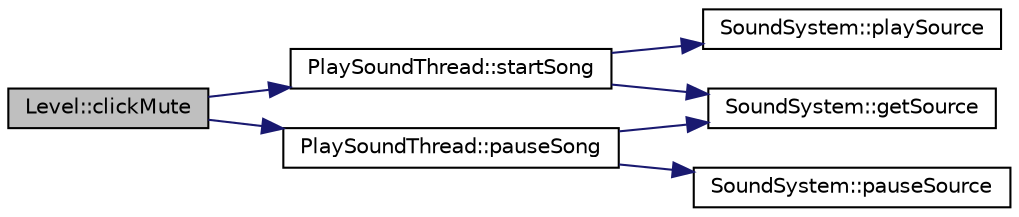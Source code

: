 digraph G
{
  edge [fontname="Helvetica",fontsize="10",labelfontname="Helvetica",labelfontsize="10"];
  node [fontname="Helvetica",fontsize="10",shape=record];
  rankdir="LR";
  Node1 [label="Level::clickMute",height=0.2,width=0.4,color="black", fillcolor="grey75", style="filled" fontcolor="black"];
  Node1 -> Node2 [color="midnightblue",fontsize="10",style="solid",fontname="Helvetica"];
  Node2 [label="PlaySoundThread::startSong",height=0.2,width=0.4,color="black", fillcolor="white", style="filled",URL="$d4/de4/classPlaySoundThread.html#a19182f3262b915dc091cebc292fca60f"];
  Node2 -> Node3 [color="midnightblue",fontsize="10",style="solid",fontname="Helvetica"];
  Node3 [label="SoundSystem::getSource",height=0.2,width=0.4,color="black", fillcolor="white", style="filled",URL="$d3/dd2/classSoundSystem.html#af1a96ab8ff03a4f7aa8a5d306cc7aef7"];
  Node2 -> Node4 [color="midnightblue",fontsize="10",style="solid",fontname="Helvetica"];
  Node4 [label="SoundSystem::playSource",height=0.2,width=0.4,color="black", fillcolor="white", style="filled",URL="$d3/dd2/classSoundSystem.html#a36a321e65d3e1e5af2033c42de5ff23e"];
  Node1 -> Node5 [color="midnightblue",fontsize="10",style="solid",fontname="Helvetica"];
  Node5 [label="PlaySoundThread::pauseSong",height=0.2,width=0.4,color="black", fillcolor="white", style="filled",URL="$d4/de4/classPlaySoundThread.html#a51262722f29bba61547546072ddc9e62"];
  Node5 -> Node3 [color="midnightblue",fontsize="10",style="solid",fontname="Helvetica"];
  Node5 -> Node6 [color="midnightblue",fontsize="10",style="solid",fontname="Helvetica"];
  Node6 [label="SoundSystem::pauseSource",height=0.2,width=0.4,color="black", fillcolor="white", style="filled",URL="$d3/dd2/classSoundSystem.html#a8d49f5ad83f99c2dbb4dc2822063b71f"];
}
